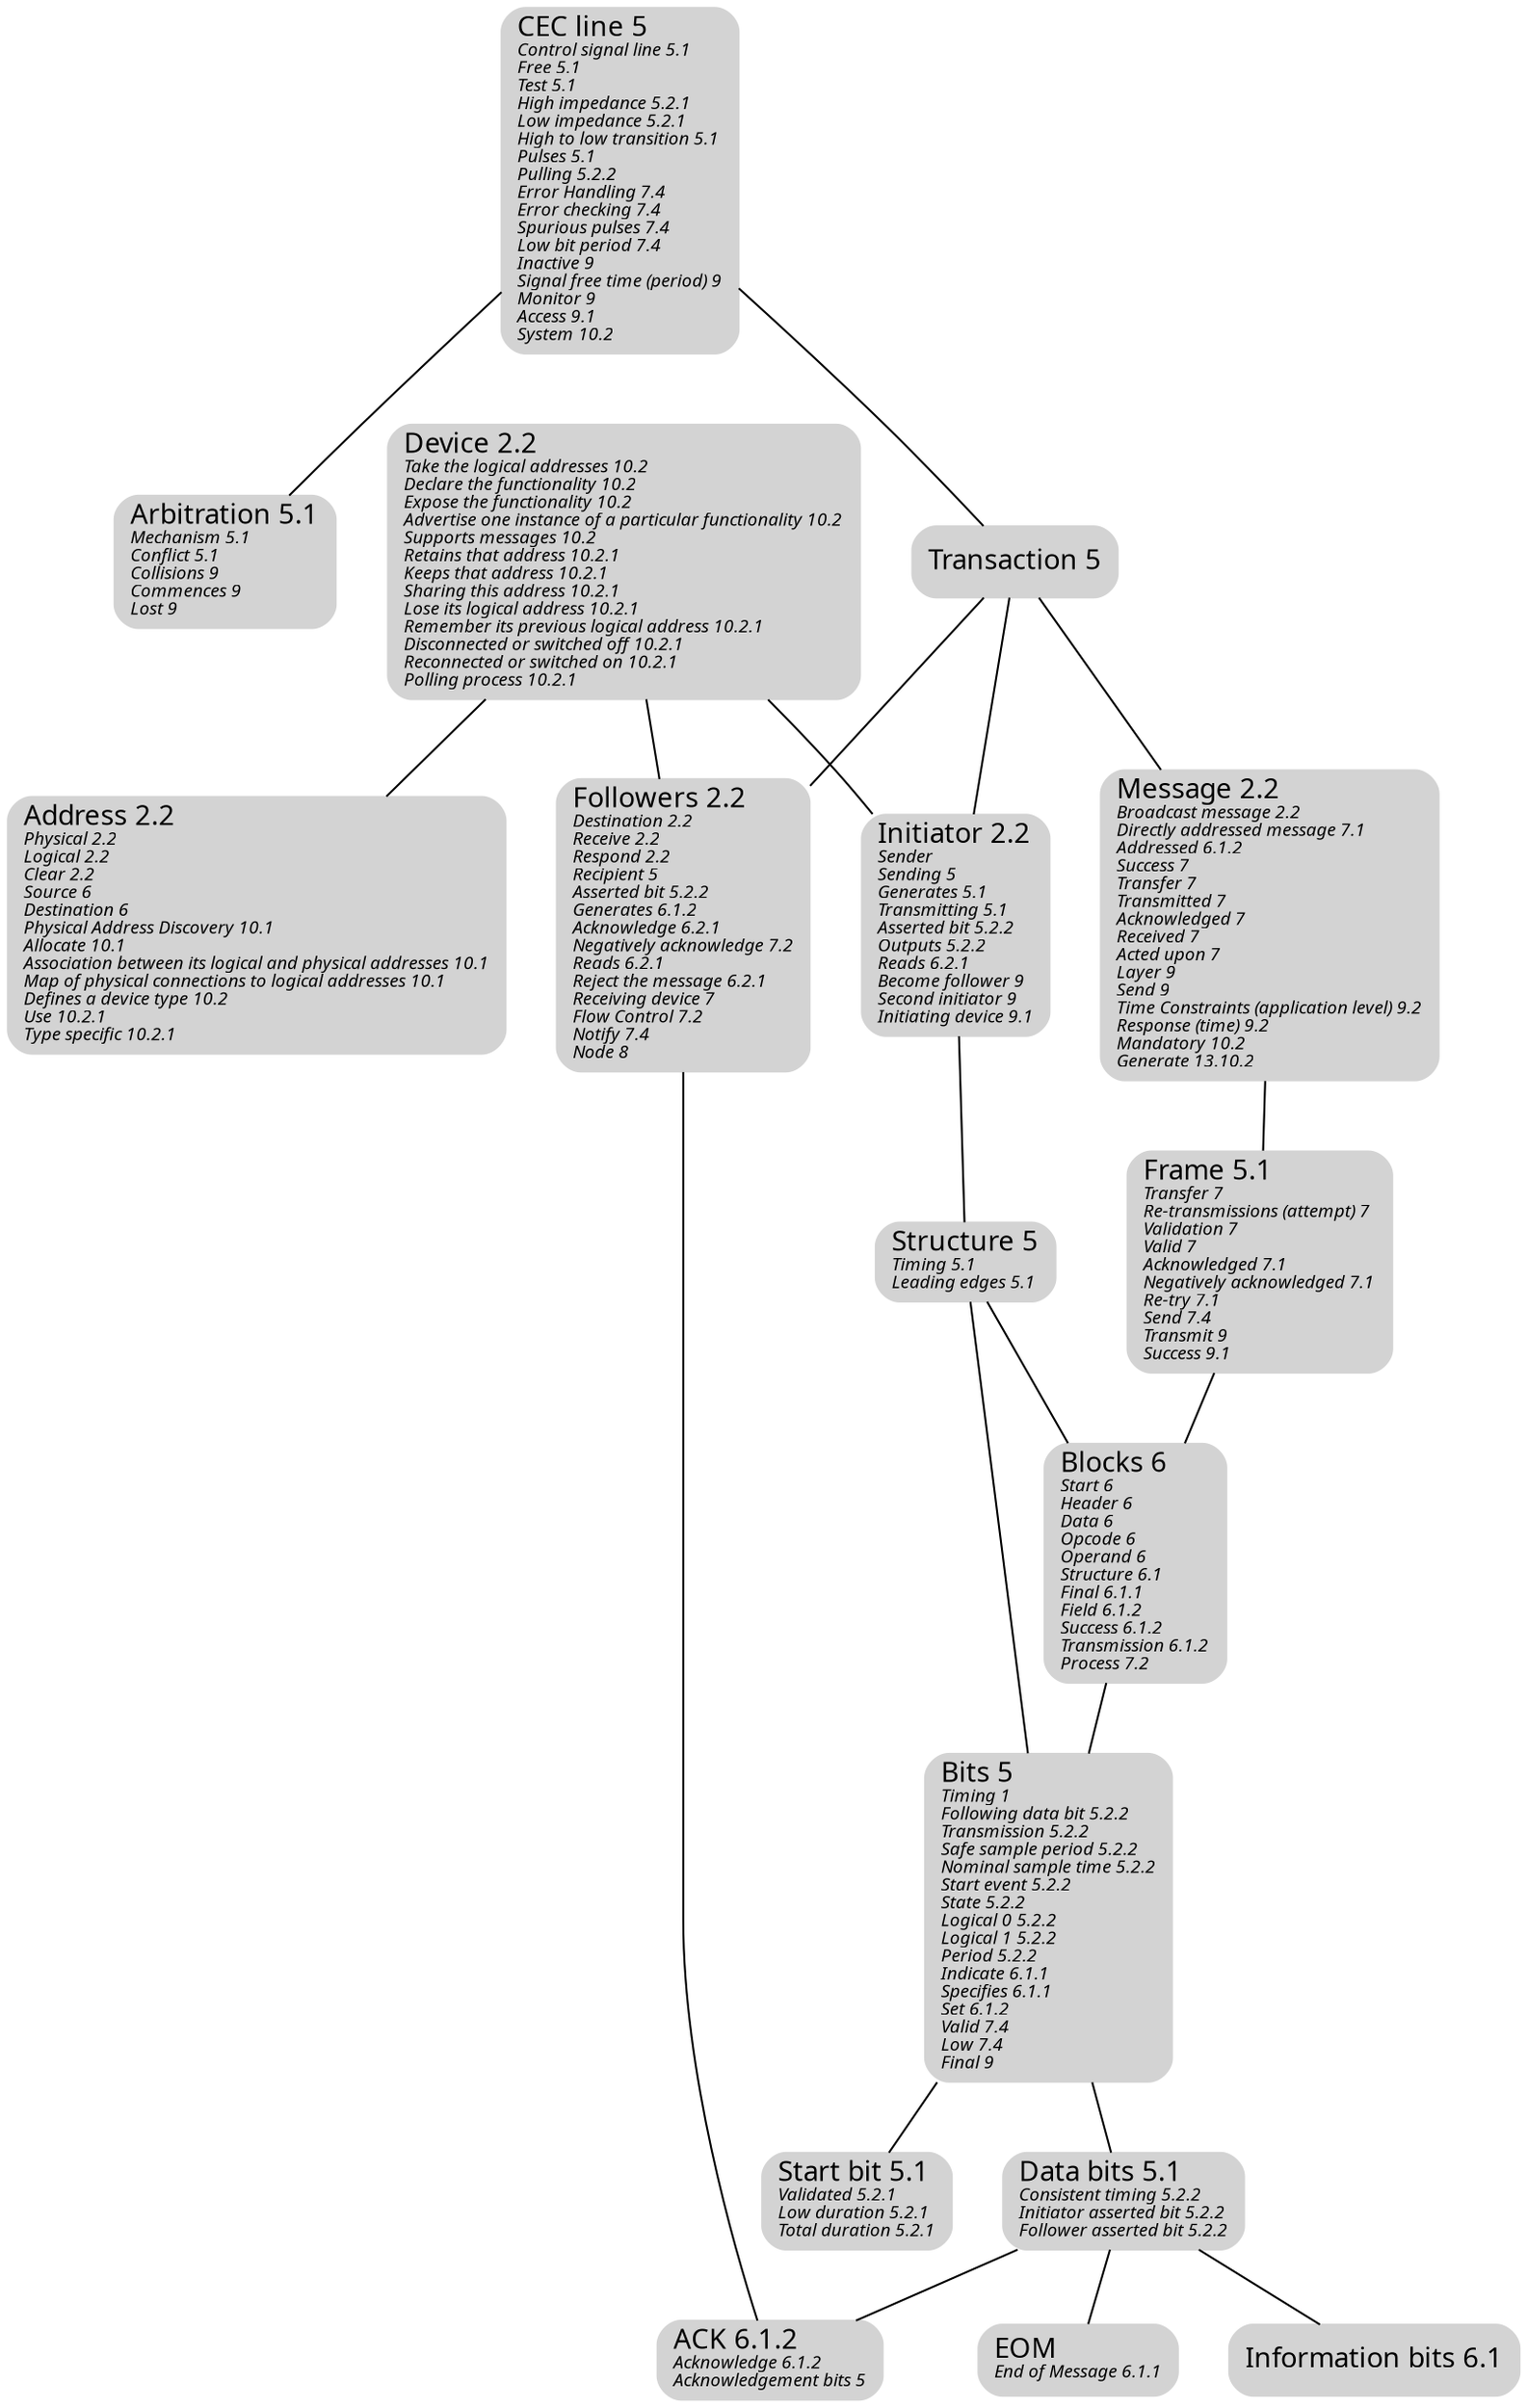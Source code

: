 strict graph {
charset="UTF-8"
graph [overlap=false, splines=true, nodesep="0.36", fontname="sans-serif"]
node [shape="box", style="rounded, filled", color="lightgray", fontname="sans-serif"]
/*
To decorate edges, e.g. like arrows, uncomment the following edge statement.
http://www.graphviz.org/doc/info/attrs.html#k:arrowType
*/
//edge [dir=forward, arrowtail=normal, arrowhead=normal]

<CEC line 5> [
label=<CEC line 5<font point-size="9"><br align="left"/><i>
Control signal line 5.1<br align="left"/>
Free 5.1<br align="left"/>
Test 5.1<br align="left"/>
High impedance 5.2.1<br align="left"/>
Low impedance 5.2.1<br align="left"/>
High to low transition 5.1<br align="left"/>
Pulses 5.1<br align="left"/>
Pulling 5.2.2<br align="left"/>
Error Handling 7.4<br align="left"/>
Error checking 7.4<br align="left"/>
Spurious pulses 7.4<br align="left"/>
Low bit period 7.4<br align="left"/>
Inactive 9<br align="left"/>
Signal free time (period) 9<br align="left"/>
Monitor 9<br align="left"/>
Access 9.1<br align="left"/>
System 10.2<br align="left"/>
</i></font>>
]

<Transaction 5> [
label=<Transaction 5>
]

<Initiator 2.2> [
label=<Initiator 2.2<font point-size="9"><br align="left"/><i>
Sender<br align="left"/>
Sending 5<br align="left"/>
Generates 5.1<br align="left"/>
Transmitting 5.1<br align="left"/>
Asserted bit 5.2.2<br align="left"/>
Outputs 5.2.2<br align="left"/>
Reads 6.2.1<br align="left"/>
Become follower 9<br align="left"/>
Second initiator 9<br align="left"/>
Initiating device 9.1<br align="left"/>
</i></font>>
]

<Followers 2.2> [
label=<Followers 2.2<font point-size="9"><br align="left"/><i>
Destination 2.2<br align="left"/>
Receive 2.2<br align="left"/>
Respond 2.2<br align="left"/>
Recipient 5<br align="left"/>
Asserted bit 5.2.2<br align="left"/>
Generates 6.1.2<br align="left"/>
Acknowledge 6.2.1<br align="left"/>
Negatively acknowledge 7.2<br align="left"/>
Reads 6.2.1<br align="left"/>
Reject the message 6.2.1<br align="left"/>
Receiving device 7<br align="left"/>
Flow Control 7.2<br align="left"/>
Notify 7.4<br align="left"/>
Node 8<br align="left"/>
</i></font>>
]

<Message 2.2> [
label=<Message 2.2<font point-size="9"><br align="left"/><i>
Broadcast message 2.2<br align="left"/>
Directly addressed message 7.1<br align="left"/>
Addressed 6.1.2<br align="left"/>
Success 7<br align="left"/>
Transfer 7<br align="left"/>
Transmitted 7<br align="left"/>
Acknowledged 7<br align="left"/>
Received 7<br align="left"/>
Acted upon 7<br align="left"/>
Layer 9<br align="left"/>
Send 9<br align="left"/>
Time Constraints (application level) 9.2<br align="left"/>
Response (time) 9.2<br align="left"/>
Mandatory 10.2<br align="left"/>
Generate 13.10.2<br align="left"/>
</i></font>>
]

<Structure 5> [
label=<Structure 5<font point-size="9"><br align="left"/><i>
Timing 5.1<br align="left"/>
Leading edges 5.1<br align="left"/>
</i></font>>
]

<ACK 6.1.2> [
label=<ACK 6.1.2<font point-size="9"><br align="left"/><i>
Acknowledge 6.1.2<br align="left"/>
Acknowledgement bits 5<br align="left"/>
</i></font>>
]

<Frame 5.1> [
label=<Frame 5.1<font point-size="9"><br align="left"/><i>
Transfer 7<br align="left"/>
Re-transmissions (attempt) 7<br align="left"/>
Validation 7<br align="left"/>
Valid 7<br align="left"/>
Acknowledged 7.1<br align="left"/>
Negatively acknowledged 7.1<br align="left"/>
Re-try 7.1<br align="left"/>
Send 7.4<br align="left"/>
Transmit 9<br align="left"/>
Success 9.1<br align="left"/>
</i></font>>
]

<Start bit 5.1> [
label=<Start bit 5.1<font point-size="9"><br align="left"/><i>
Validated 5.2.1<br align="left"/>
Low duration 5.2.1<br align="left"/>
Total duration 5.2.1<br align="left"/>
</i></font>>
]

<Data bits 5.1> [
label=<Data bits 5.1<font point-size="9"><br align="left"/><i>
Consistent timing 5.2.2<br align="left"/>
Initiator asserted bit 5.2.2<br align="left"/>
Follower asserted bit 5.2.2<br align="left"/>
</i></font>>
]

<Bits 5> [
label=<Bits 5<font point-size="9"><br align="left"/><i>
Timing 1<br align="left"/>
Following data bit 5.2.2<br align="left"/>
Transmission 5.2.2<br align="left"/>
Safe sample period 5.2.2<br align="left"/>
Nominal sample time 5.2.2<br align="left"/>
Start event 5.2.2<br align="left"/>
State 5.2.2<br align="left"/>
Logical 0 5.2.2<br align="left"/>
Logical 1 5.2.2<br align="left"/>
Period 5.2.2<br align="left"/>
Indicate 6.1.1<br align="left"/>
Specifies 6.1.1<br align="left"/>
Set 6.1.2<br align="left"/>
Valid 7.4<br align="left"/>
Low 7.4<br align="left"/>
Final 9<br align="left"/>
</i></font>>
]

<Arbitration 5.1> [
label=<Arbitration 5.1<font point-size="9"><br align="left"/><i>
Mechanism 5.1<br align="left"/>
Conflict 5.1<br align="left"/>
Collisions 9<br align="left"/>
Commences 9<br align="left"/>
Lost 9<br align="left"/>
</i></font>>
]

<Blocks 6> [
label=<Blocks 6<font point-size="9"><br align="left"/><i>
Start 6<br align="left"/>
Header 6<br align="left"/>
Data 6<br align="left"/>
Opcode 6<br align="left"/>
Operand 6<br align="left"/>
Structure 6.1<br align="left"/>
Final 6.1.1<br align="left"/>
Field 6.1.2<br align="left"/>
Success 6.1.2<br align="left"/>
Transmission 6.1.2<br align="left"/>
Process 7.2<br align="left"/>
</i></font>>
]

<EOM> [
label=<EOM<font point-size="9"><br align="left"/><i>
End of Message 6.1.1<br align="left"/>
</i></font>>
]

<Device 2.2> [
label=<Device 2.2<font point-size="9"><br align="left"/><i>
Take the logical addresses 10.2<br align="left"/>
Declare the functionality 10.2<br align="left"/>
Expose the functionality 10.2<br align="left"/>
Advertise one instance of a particular functionality 10.2<br align="left"/>
Supports messages 10.2<br align="left"/>
Retains that address 10.2.1<br align="left"/>
Keeps that address 10.2.1<br align="left"/>
Sharing this address 10.2.1<br align="left"/>
Lose its logical address 10.2.1<br align="left"/>
Remember its previous logical address 10.2.1<br align="left"/>
Disconnected or switched off 10.2.1<br align="left"/>
Reconnected or switched on 10.2.1<br align="left"/>
Polling process 10.2.1<br align="left"/>
</i></font>>
]

<Address 2.2> [
label=<Address 2.2<font point-size="9"><br align="left"/><i>
Physical 2.2<br align="left"/>
Logical 2.2<br align="left"/>
Clear 2.2<br align="left"/>
Source 6<br align="left"/>
Destination 6<br align="left"/>
Physical Address Discovery 10.1<br align="left"/>
Allocate 10.1<br align="left"/>
Association between its logical and physical addresses 10.1<br align="left"/>
Map of physical connections to logical addresses 10.1<br align="left"/>
Defines a device type 10.2<br align="left"/>
Use 10.2.1<br align="left"/>
Type specific 10.2.1<br align="left"/>
</i></font>>
]

<Information bits 6.1> [
label=<Information bits 6.1>
]


<CEC line 5> -- <Transaction 5>
<Transaction 5> -- <Initiator 2.2>
<Transaction 5> -- <Followers 2.2>
<Transaction 5> -- <Message 2.2>
<Initiator 2.2> -- <Structure 5>
<Followers 2.2> -- <ACK 6.1.2>
<Message 2.2> -- <Frame 5.1>
<Bits 5> -- <Start bit 5.1>
<Bits 5> -- <Data bits 5.1>
<Bits 5> -- <Structure 5>
<CEC line 5> -- <Arbitration 5.1>
<Data bits 5.1> -- <ACK 6.1.2>
<Frame 5.1> -- <Blocks 6>
<Blocks 6> -- <Bits 5>
<Device 2.2> -- <Address 2.2>
<Device 2.2> -- <Initiator 2.2>
<Device 2.2> -- <Followers 2.2>
<Data bits 5.1> -- <EOM>
<Data bits 5.1> -- <Information bits 6.1>
<Structure 5> -- <Blocks 6>
}
